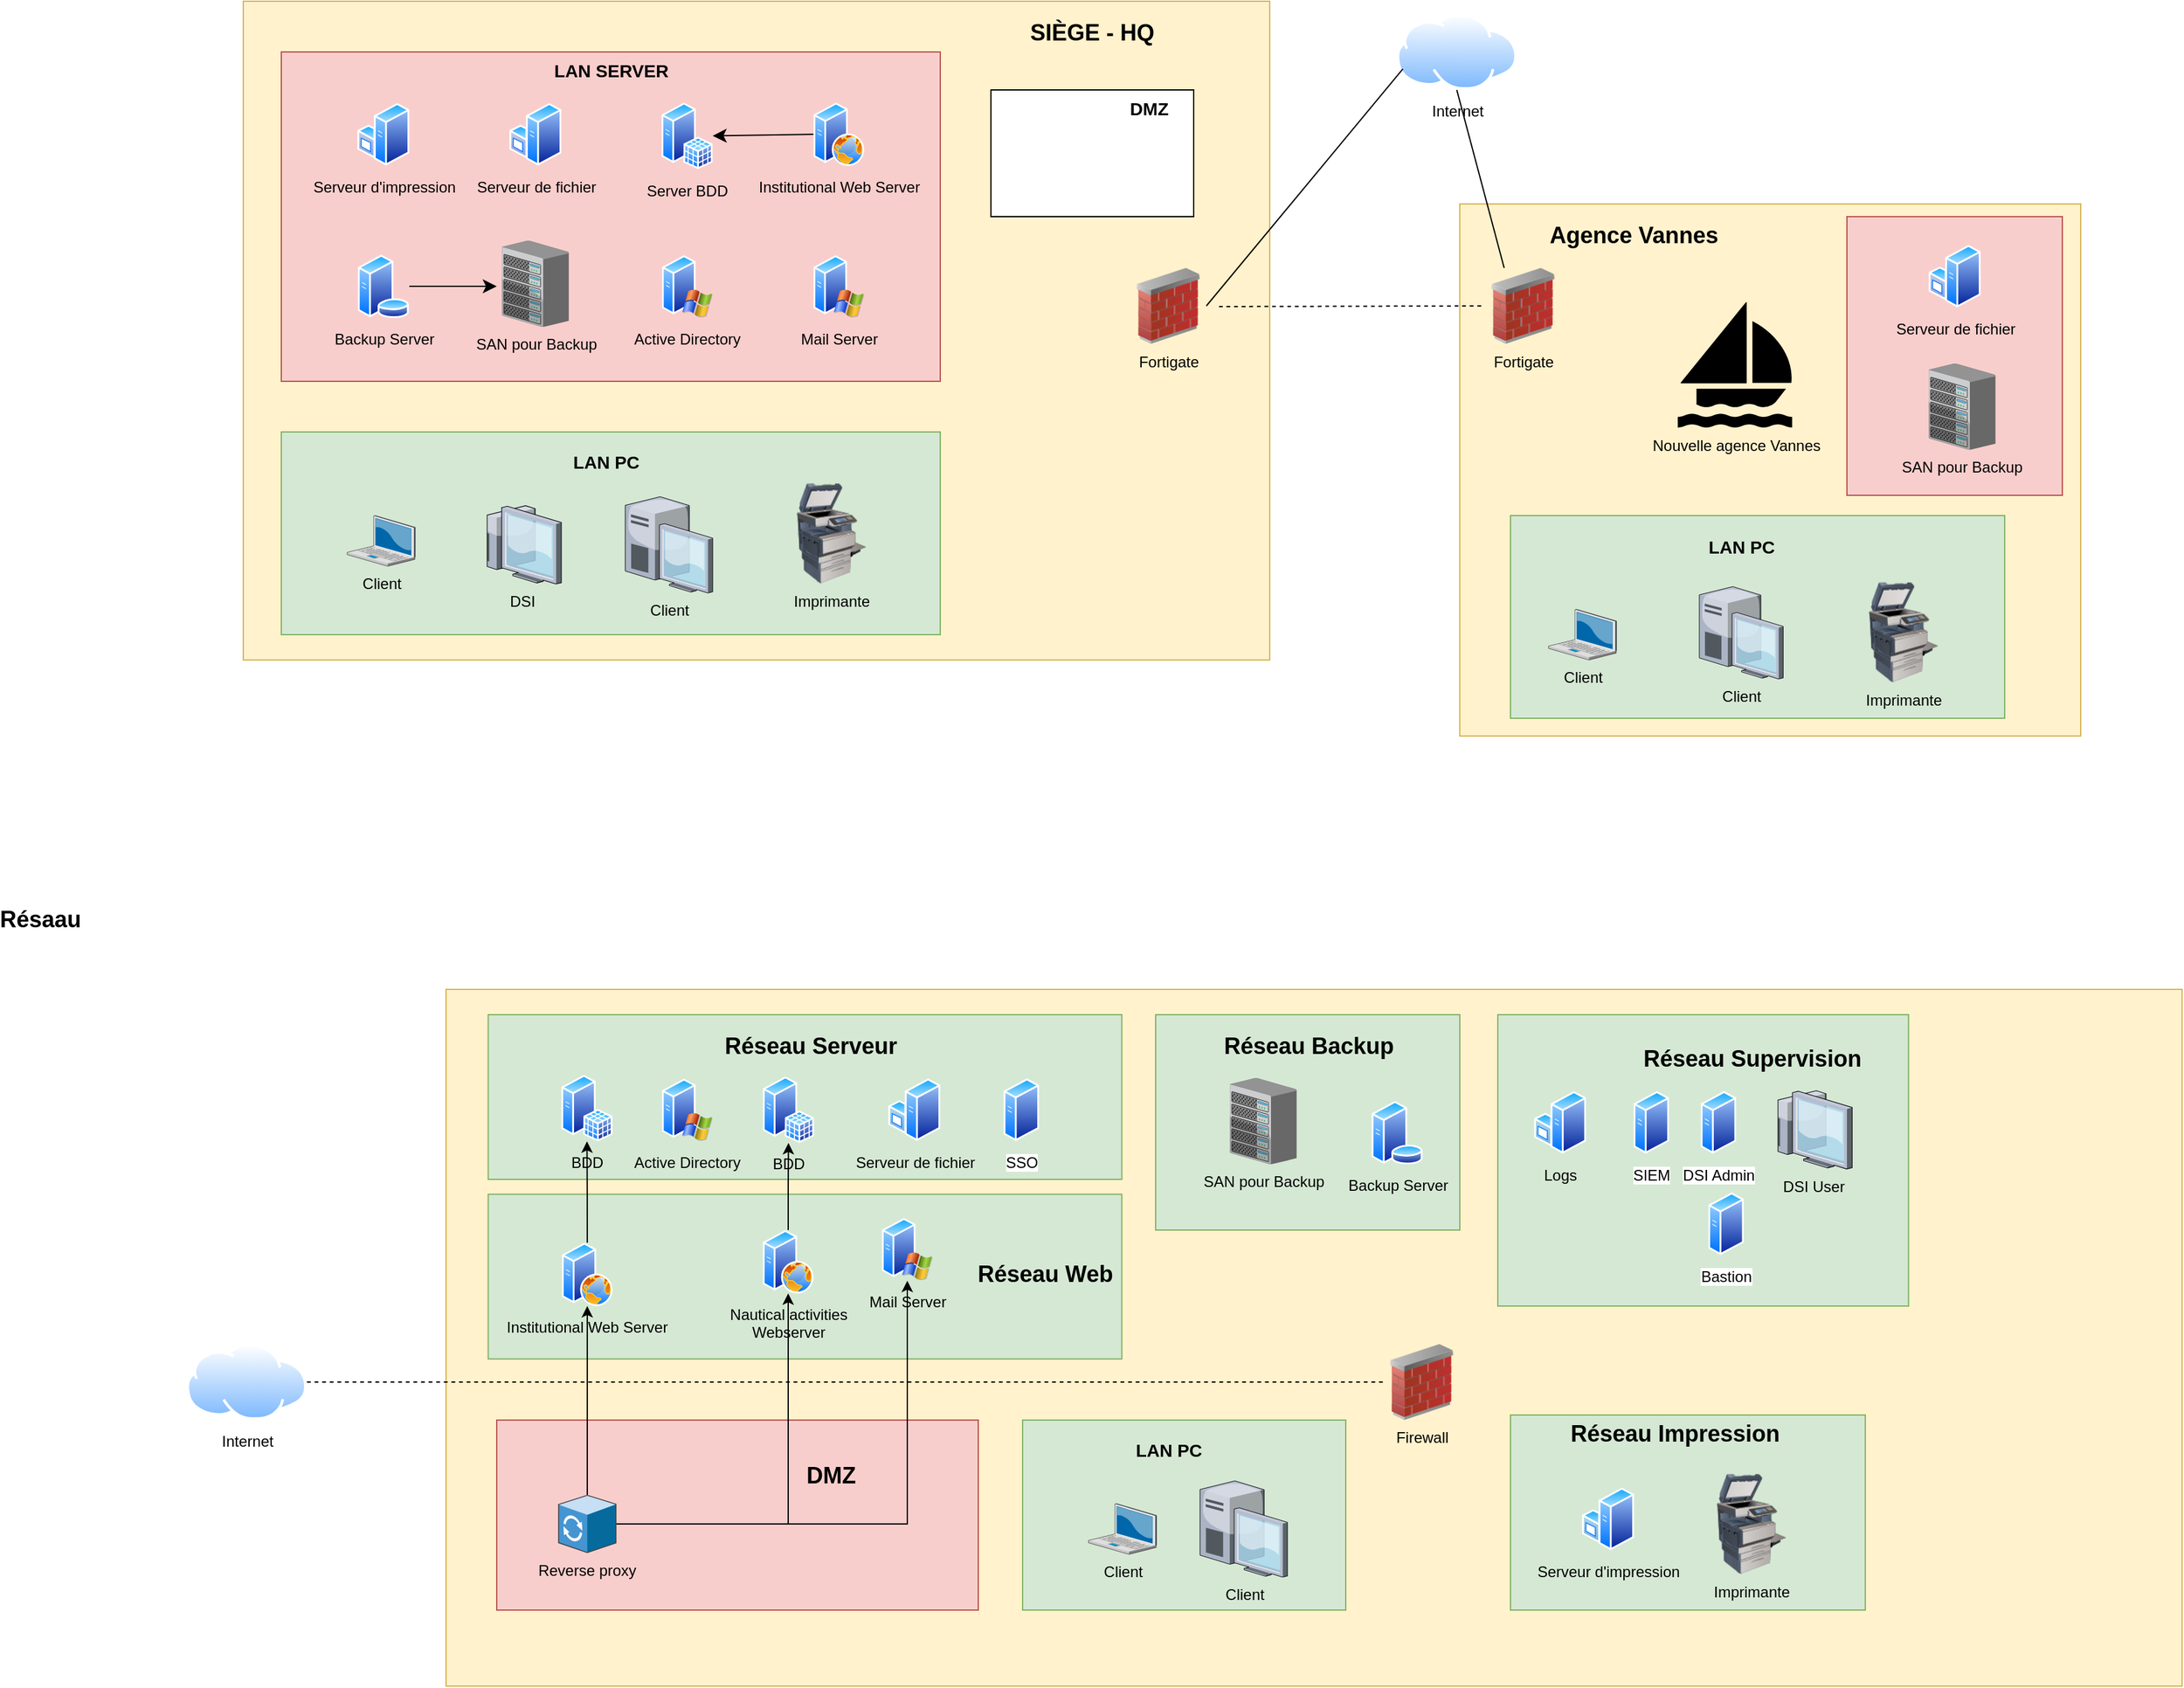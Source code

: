 <mxfile version="26.1.1">
  <diagram name="Page-1" id="sl0Z7fPfuQKRQQ2DEkUn">
    <mxGraphModel dx="2514" dy="2094" grid="1" gridSize="10" guides="1" tooltips="1" connect="1" arrows="1" fold="1" page="1" pageScale="1" pageWidth="827" pageHeight="1169" math="0" shadow="0">
      <root>
        <mxCell id="0" />
        <mxCell id="1" parent="0" />
        <mxCell id="iEDo4Cskuz566fupXp4_-1" value="" style="verticalLabelPosition=bottom;verticalAlign=top;html=1;shape=mxgraph.basic.rect;fillColor2=none;strokeWidth=1;size=20;indent=5;fillColor=#fff2cc;strokeColor=#d6b656;" vertex="1" parent="1">
          <mxGeometry x="910" y="120" width="490" height="420" as="geometry" />
        </mxCell>
        <mxCell id="iEDo4Cskuz566fupXp4_-2" value="" style="verticalLabelPosition=bottom;verticalAlign=top;html=1;shape=mxgraph.basic.rect;fillColor2=none;strokeWidth=1;size=20;indent=5;fillColor=#fff2cc;strokeColor=#d6b656;" vertex="1" parent="1">
          <mxGeometry x="-50" y="-40" width="810" height="520" as="geometry" />
        </mxCell>
        <mxCell id="iEDo4Cskuz566fupXp4_-3" value="" style="verticalLabelPosition=bottom;verticalAlign=top;html=1;shape=mxgraph.basic.rect;fillColor2=none;strokeWidth=1;size=20;indent=5;fillColor=#d5e8d4;strokeColor=#82b366;" vertex="1" parent="1">
          <mxGeometry x="-20" y="300" width="520" height="160" as="geometry" />
        </mxCell>
        <mxCell id="iEDo4Cskuz566fupXp4_-4" value="" style="verticalLabelPosition=bottom;verticalAlign=top;html=1;shape=mxgraph.basic.rect;fillColor2=none;strokeWidth=1;size=20;indent=5;fillColor=#f8cecc;strokeColor=#b85450;" vertex="1" parent="1">
          <mxGeometry x="-20" width="520" height="260" as="geometry" />
        </mxCell>
        <mxCell id="iEDo4Cskuz566fupXp4_-5" value="Active Directory" style="image;aspect=fixed;perimeter=ellipsePerimeter;html=1;align=center;shadow=0;dashed=0;spacingTop=3;image=img/lib/active_directory/windows_server_2.svg;labelBackgroundColor=none;" vertex="1" parent="1">
          <mxGeometry x="280.43" y="160" width="40" height="50" as="geometry" />
        </mxCell>
        <mxCell id="iEDo4Cskuz566fupXp4_-6" value="Institutional Web Server" style="image;aspect=fixed;perimeter=ellipsePerimeter;html=1;align=center;shadow=0;dashed=0;spacingTop=3;image=img/lib/active_directory/web_server.svg;labelBackgroundColor=none;" vertex="1" parent="1">
          <mxGeometry x="400" y="40" width="40" height="50" as="geometry" />
        </mxCell>
        <mxCell id="iEDo4Cskuz566fupXp4_-7" value="Server BDD" style="image;aspect=fixed;perimeter=ellipsePerimeter;html=1;align=center;shadow=0;dashed=0;spacingTop=3;image=img/lib/active_directory/sql_server.svg;labelBackgroundColor=none;" vertex="1" parent="1">
          <mxGeometry x="280" y="40" width="40.43" height="52.5" as="geometry" />
        </mxCell>
        <mxCell id="iEDo4Cskuz566fupXp4_-8" value="Serveur de fichier" style="image;aspect=fixed;perimeter=ellipsePerimeter;html=1;align=center;shadow=0;dashed=0;spacingTop=3;image=img/lib/active_directory/windows_server.svg;labelBackgroundColor=none;" vertex="1" parent="1">
          <mxGeometry x="160" y="40" width="41" height="50" as="geometry" />
        </mxCell>
        <mxCell id="iEDo4Cskuz566fupXp4_-9" value="Serveur d&#39;impression" style="image;aspect=fixed;perimeter=ellipsePerimeter;html=1;align=center;shadow=0;dashed=0;spacingTop=3;image=img/lib/active_directory/windows_server.svg;labelBackgroundColor=none;" vertex="1" parent="1">
          <mxGeometry x="40" y="40" width="41" height="50" as="geometry" />
        </mxCell>
        <mxCell id="iEDo4Cskuz566fupXp4_-10" value="&lt;span&gt;Backup Server&lt;/span&gt;" style="image;aspect=fixed;perimeter=ellipsePerimeter;html=1;align=center;shadow=0;dashed=0;spacingTop=3;image=img/lib/active_directory/database_server.svg;labelBackgroundColor=none;" vertex="1" parent="1">
          <mxGeometry x="40" y="160" width="41" height="50" as="geometry" />
        </mxCell>
        <mxCell id="iEDo4Cskuz566fupXp4_-11" value="Imprimante" style="image;html=1;image=img/lib/clip_art/computers/Printer_Commercial_128x128.png;labelBackgroundColor=none;" vertex="1" parent="1">
          <mxGeometry x="374" y="340" width="80" height="80" as="geometry" />
        </mxCell>
        <mxCell id="iEDo4Cskuz566fupXp4_-12" value="Fortigate" style="image;html=1;image=img/lib/clip_art/networking/Firewall_02_128x128.png;labelBackgroundColor=none;" vertex="1" parent="1">
          <mxGeometry x="650" y="170.5" width="60" height="60" as="geometry" />
        </mxCell>
        <mxCell id="iEDo4Cskuz566fupXp4_-13" value="Internet" style="image;aspect=fixed;perimeter=ellipsePerimeter;html=1;align=center;shadow=0;dashed=0;spacingTop=3;image=img/lib/active_directory/internet_cloud.svg;" vertex="1" parent="1">
          <mxGeometry x="860" y="-30" width="95.24" height="60" as="geometry" />
        </mxCell>
        <mxCell id="iEDo4Cskuz566fupXp4_-14" value="Nouvelle agence Vannes" style="shape=mxgraph.signs.sports.sail_boat;html=1;pointerEvents=1;fillColor=#000000;strokeColor=none;verticalLabelPosition=bottom;verticalAlign=top;align=center;" vertex="1" parent="1">
          <mxGeometry x="1082" y="197.5" width="92" height="99" as="geometry" />
        </mxCell>
        <mxCell id="iEDo4Cskuz566fupXp4_-15" value="Mail Server" style="image;aspect=fixed;perimeter=ellipsePerimeter;html=1;align=center;shadow=0;dashed=0;spacingTop=3;image=img/lib/active_directory/windows_server_2.svg;labelBackgroundColor=none;" vertex="1" parent="1">
          <mxGeometry x="400" y="160" width="40" height="50" as="geometry" />
        </mxCell>
        <mxCell id="iEDo4Cskuz566fupXp4_-16" value="Client" style="verticalLabelPosition=bottom;sketch=0;aspect=fixed;html=1;verticalAlign=top;strokeColor=none;align=center;outlineConnect=0;shape=mxgraph.citrix.laptop_2;labelBackgroundColor=none;" vertex="1" parent="1">
          <mxGeometry x="32" y="366" width="53.64" height="40" as="geometry" />
        </mxCell>
        <mxCell id="iEDo4Cskuz566fupXp4_-17" value="&lt;h3&gt;LAN SERVER&lt;/h3&gt;" style="text;html=1;align=center;verticalAlign=middle;whiteSpace=wrap;rounded=0;" vertex="1" parent="1">
          <mxGeometry x="191.43" width="98.57" height="30" as="geometry" />
        </mxCell>
        <mxCell id="iEDo4Cskuz566fupXp4_-18" value="&lt;h3&gt;LAN PC&lt;/h3&gt;" style="text;html=1;align=center;verticalAlign=middle;whiteSpace=wrap;rounded=0;" vertex="1" parent="1">
          <mxGeometry x="193.68" y="309" width="84.5" height="30" as="geometry" />
        </mxCell>
        <mxCell id="iEDo4Cskuz566fupXp4_-19" value="&lt;h2&gt;SIÈGE - HQ&lt;/h2&gt;" style="text;html=1;align=center;verticalAlign=middle;whiteSpace=wrap;rounded=0;" vertex="1" parent="1">
          <mxGeometry x="565" y="-30" width="110" height="30" as="geometry" />
        </mxCell>
        <mxCell id="iEDo4Cskuz566fupXp4_-20" value="" style="endArrow=classic;html=1;rounded=0;fontSize=12;startSize=8;endSize=8;curved=1;exitX=1;exitY=0.5;exitDx=0;exitDy=0;" edge="1" parent="1" source="iEDo4Cskuz566fupXp4_-10">
          <mxGeometry width="50" height="50" relative="1" as="geometry">
            <mxPoint x="490" y="280" as="sourcePoint" />
            <mxPoint x="150" y="185" as="targetPoint" />
          </mxGeometry>
        </mxCell>
        <mxCell id="iEDo4Cskuz566fupXp4_-21" value="" style="endArrow=classic;html=1;rounded=0;fontSize=12;startSize=8;endSize=8;curved=1;exitX=0;exitY=0.5;exitDx=0;exitDy=0;entryX=1;entryY=0.5;entryDx=0;entryDy=0;" edge="1" parent="1" source="iEDo4Cskuz566fupXp4_-6" target="iEDo4Cskuz566fupXp4_-7">
          <mxGeometry width="50" height="50" relative="1" as="geometry">
            <mxPoint x="490" y="280" as="sourcePoint" />
            <mxPoint x="540" y="230" as="targetPoint" />
          </mxGeometry>
        </mxCell>
        <mxCell id="iEDo4Cskuz566fupXp4_-22" value="DSI" style="verticalLabelPosition=bottom;sketch=0;aspect=fixed;html=1;verticalAlign=top;strokeColor=none;align=center;outlineConnect=0;shape=mxgraph.citrix.thin_client;" vertex="1" parent="1">
          <mxGeometry x="139.2" y="358.2" width="61.8" height="61.8" as="geometry" />
        </mxCell>
        <mxCell id="iEDo4Cskuz566fupXp4_-23" value="Client" style="verticalLabelPosition=bottom;sketch=0;aspect=fixed;html=1;verticalAlign=top;strokeColor=none;align=center;outlineConnect=0;shape=mxgraph.citrix.desktop;" vertex="1" parent="1">
          <mxGeometry x="251.43" y="351.11" width="69" height="75.98" as="geometry" />
        </mxCell>
        <mxCell id="iEDo4Cskuz566fupXp4_-24" value="SAN pour Backup" style="verticalLabelPosition=bottom;sketch=0;aspect=fixed;html=1;verticalAlign=top;strokeColor=none;align=center;outlineConnect=0;shape=mxgraph.citrix.chassis;" vertex="1" parent="1">
          <mxGeometry x="154.13" y="149" width="52.74" height="68.09" as="geometry" />
        </mxCell>
        <mxCell id="iEDo4Cskuz566fupXp4_-25" value="" style="endArrow=none;html=1;rounded=0;fontSize=12;startSize=8;endSize=8;curved=1;entryX=0;entryY=0.75;entryDx=0;entryDy=0;exitX=1;exitY=0.5;exitDx=0;exitDy=0;" edge="1" parent="1" source="iEDo4Cskuz566fupXp4_-12" target="iEDo4Cskuz566fupXp4_-13">
          <mxGeometry width="50" height="50" relative="1" as="geometry">
            <mxPoint x="580" y="210" as="sourcePoint" />
            <mxPoint x="630" y="160" as="targetPoint" />
          </mxGeometry>
        </mxCell>
        <mxCell id="iEDo4Cskuz566fupXp4_-26" value="Fortigate" style="image;html=1;image=img/lib/clip_art/networking/Firewall_02_128x128.png;labelBackgroundColor=none;" vertex="1" parent="1">
          <mxGeometry x="930" y="170.5" width="60" height="60" as="geometry" />
        </mxCell>
        <mxCell id="iEDo4Cskuz566fupXp4_-27" value="" style="endArrow=none;html=1;rounded=0;fontSize=12;startSize=8;endSize=8;curved=1;entryX=0.5;entryY=1;entryDx=0;entryDy=0;exitX=0.25;exitY=0;exitDx=0;exitDy=0;" edge="1" parent="1" source="iEDo4Cskuz566fupXp4_-26" target="iEDo4Cskuz566fupXp4_-13">
          <mxGeometry width="50" height="50" relative="1" as="geometry">
            <mxPoint x="950" y="210" as="sourcePoint" />
            <mxPoint x="1000" y="160" as="targetPoint" />
          </mxGeometry>
        </mxCell>
        <mxCell id="iEDo4Cskuz566fupXp4_-28" value="" style="endArrow=none;dashed=1;html=1;rounded=0;fontSize=12;startSize=8;endSize=8;curved=1;entryX=0;entryY=0.5;entryDx=0;entryDy=0;" edge="1" parent="1" target="iEDo4Cskuz566fupXp4_-26">
          <mxGeometry width="50" height="50" relative="1" as="geometry">
            <mxPoint x="720" y="201" as="sourcePoint" />
            <mxPoint x="810" y="160" as="targetPoint" />
          </mxGeometry>
        </mxCell>
        <mxCell id="iEDo4Cskuz566fupXp4_-29" value="&lt;h2&gt;Agence Vannes&lt;/h2&gt;" style="text;html=1;align=center;verticalAlign=middle;whiteSpace=wrap;rounded=0;" vertex="1" parent="1">
          <mxGeometry x="955.24" y="130" width="184.76" height="30" as="geometry" />
        </mxCell>
        <mxCell id="iEDo4Cskuz566fupXp4_-30" value="" style="rounded=0;whiteSpace=wrap;html=1;" vertex="1" parent="1">
          <mxGeometry x="540" y="30" width="160" height="100" as="geometry" />
        </mxCell>
        <mxCell id="iEDo4Cskuz566fupXp4_-31" value="&lt;h3&gt;DMZ&lt;/h3&gt;" style="text;html=1;align=center;verticalAlign=middle;whiteSpace=wrap;rounded=0;" vertex="1" parent="1">
          <mxGeometry x="630" y="30" width="70" height="30" as="geometry" />
        </mxCell>
        <mxCell id="iEDo4Cskuz566fupXp4_-32" value="" style="verticalLabelPosition=bottom;verticalAlign=top;html=1;shape=mxgraph.basic.rect;fillColor2=none;strokeWidth=1;size=20;indent=5;fillColor=#d5e8d4;strokeColor=#82b366;" vertex="1" parent="1">
          <mxGeometry x="950" y="366" width="390" height="160" as="geometry" />
        </mxCell>
        <mxCell id="iEDo4Cskuz566fupXp4_-33" value="" style="verticalLabelPosition=bottom;verticalAlign=top;html=1;shape=mxgraph.basic.rect;fillColor2=none;strokeWidth=1;size=20;indent=5;fillColor=#f8cecc;strokeColor=#b85450;" vertex="1" parent="1">
          <mxGeometry x="1215.5" y="130" width="170" height="220" as="geometry" />
        </mxCell>
        <mxCell id="iEDo4Cskuz566fupXp4_-34" value="SAN pour Backup" style="verticalLabelPosition=bottom;sketch=0;aspect=fixed;html=1;verticalAlign=top;strokeColor=none;align=center;outlineConnect=0;shape=mxgraph.citrix.chassis;" vertex="1" parent="1">
          <mxGeometry x="1280" y="246" width="52.74" height="68.09" as="geometry" />
        </mxCell>
        <mxCell id="iEDo4Cskuz566fupXp4_-35" value="Client" style="verticalLabelPosition=bottom;sketch=0;aspect=fixed;html=1;verticalAlign=top;strokeColor=none;align=center;outlineConnect=0;shape=mxgraph.citrix.laptop_2;labelBackgroundColor=none;" vertex="1" parent="1">
          <mxGeometry x="980" y="440" width="53.64" height="40" as="geometry" />
        </mxCell>
        <mxCell id="iEDo4Cskuz566fupXp4_-36" value="Client" style="verticalLabelPosition=bottom;sketch=0;aspect=fixed;html=1;verticalAlign=top;strokeColor=none;align=center;outlineConnect=0;shape=mxgraph.citrix.desktop;" vertex="1" parent="1">
          <mxGeometry x="1099" y="422.09" width="66.21" height="72.91" as="geometry" />
        </mxCell>
        <mxCell id="iEDo4Cskuz566fupXp4_-37" value="Imprimante" style="image;html=1;image=img/lib/clip_art/computers/Printer_Commercial_128x128.png;labelBackgroundColor=none;" vertex="1" parent="1">
          <mxGeometry x="1220" y="418.09" width="80" height="80" as="geometry" />
        </mxCell>
        <mxCell id="iEDo4Cskuz566fupXp4_-38" value="Serveur de fichier" style="image;aspect=fixed;perimeter=ellipsePerimeter;html=1;align=center;shadow=0;dashed=0;spacingTop=3;image=img/lib/active_directory/windows_server.svg;labelBackgroundColor=none;" vertex="1" parent="1">
          <mxGeometry x="1280" y="152" width="41" height="50" as="geometry" />
        </mxCell>
        <mxCell id="iEDo4Cskuz566fupXp4_-39" value="&lt;h3&gt;LAN PC&lt;/h3&gt;" style="text;html=1;align=center;verticalAlign=middle;whiteSpace=wrap;rounded=0;" vertex="1" parent="1">
          <mxGeometry x="1089.86" y="376" width="84.5" height="30" as="geometry" />
        </mxCell>
        <mxCell id="iEDo4Cskuz566fupXp4_-40" value="" style="verticalLabelPosition=bottom;verticalAlign=top;html=1;shape=mxgraph.basic.rect;fillColor2=none;strokeWidth=1;size=20;indent=5;fillColor=#fff2cc;strokeColor=#d6b656;" vertex="1" parent="1">
          <mxGeometry x="110" y="740" width="1370" height="550" as="geometry" />
        </mxCell>
        <mxCell id="iEDo4Cskuz566fupXp4_-43" style="edgeStyle=orthogonalEdgeStyle;rounded=0;orthogonalLoop=1;jettySize=auto;html=1;endArrow=none;startFill=0;dashed=1;" edge="1" parent="1" source="iEDo4Cskuz566fupXp4_-41" target="iEDo4Cskuz566fupXp4_-42">
          <mxGeometry relative="1" as="geometry" />
        </mxCell>
        <mxCell id="iEDo4Cskuz566fupXp4_-41" value="Internet" style="image;aspect=fixed;perimeter=ellipsePerimeter;html=1;align=center;shadow=0;dashed=0;spacingTop=3;image=img/lib/active_directory/internet_cloud.svg;" vertex="1" parent="1">
          <mxGeometry x="-95" y="1020" width="95.24" height="60" as="geometry" />
        </mxCell>
        <mxCell id="iEDo4Cskuz566fupXp4_-42" value="Firewall" style="image;html=1;image=img/lib/clip_art/networking/Firewall_02_128x128.png;labelBackgroundColor=none;" vertex="1" parent="1">
          <mxGeometry x="850" y="1020" width="60" height="60" as="geometry" />
        </mxCell>
        <mxCell id="iEDo4Cskuz566fupXp4_-44" value="" style="verticalLabelPosition=bottom;verticalAlign=top;html=1;shape=mxgraph.basic.rect;fillColor2=none;strokeWidth=1;size=20;indent=5;fillColor=#d5e8d4;strokeColor=#82b366;" vertex="1" parent="1">
          <mxGeometry x="143.28" y="760" width="500" height="130" as="geometry" />
        </mxCell>
        <mxCell id="iEDo4Cskuz566fupXp4_-45" value="&lt;h2&gt;Résaau&lt;/h2&gt;" style="text;html=1;align=center;verticalAlign=middle;whiteSpace=wrap;rounded=0;" vertex="1" parent="1">
          <mxGeometry x="-240" y="670" width="60" height="30" as="geometry" />
        </mxCell>
        <mxCell id="iEDo4Cskuz566fupXp4_-46" value="&lt;h2&gt;Réseau Serveur&lt;/h2&gt;" style="text;html=1;align=center;verticalAlign=middle;whiteSpace=wrap;rounded=0;" vertex="1" parent="1">
          <mxGeometry x="278.18" y="770" width="240" height="30" as="geometry" />
        </mxCell>
        <mxCell id="iEDo4Cskuz566fupXp4_-49" value="Active Directory" style="image;aspect=fixed;perimeter=ellipsePerimeter;html=1;align=center;shadow=0;dashed=0;spacingTop=3;image=img/lib/active_directory/windows_server_2.svg;labelBackgroundColor=none;" vertex="1" parent="1">
          <mxGeometry x="280.43" y="810" width="40" height="50" as="geometry" />
        </mxCell>
        <mxCell id="iEDo4Cskuz566fupXp4_-57" value="" style="verticalLabelPosition=bottom;verticalAlign=top;html=1;shape=mxgraph.basic.rect;fillColor2=none;strokeWidth=1;size=20;indent=5;fillColor=#d5e8d4;strokeColor=#82b366;" vertex="1" parent="1">
          <mxGeometry x="670" y="760" width="240" height="170" as="geometry" />
        </mxCell>
        <mxCell id="iEDo4Cskuz566fupXp4_-50" value="BDD" style="image;aspect=fixed;perimeter=ellipsePerimeter;html=1;align=center;shadow=0;dashed=0;spacingTop=3;image=img/lib/active_directory/sql_server.svg;labelBackgroundColor=none;" vertex="1" parent="1">
          <mxGeometry x="201" y="807.5" width="40.43" height="52.5" as="geometry" />
        </mxCell>
        <mxCell id="iEDo4Cskuz566fupXp4_-59" value="" style="verticalLabelPosition=bottom;verticalAlign=top;html=1;shape=mxgraph.basic.rect;fillColor2=none;strokeWidth=1;size=20;indent=5;fillColor=#d5e8d4;strokeColor=#82b366;" vertex="1" parent="1">
          <mxGeometry x="940" y="760" width="324.13" height="230" as="geometry" />
        </mxCell>
        <mxCell id="iEDo4Cskuz566fupXp4_-53" value="Serveur de fichier" style="image;aspect=fixed;perimeter=ellipsePerimeter;html=1;align=center;shadow=0;dashed=0;spacingTop=3;image=img/lib/active_directory/windows_server.svg;labelBackgroundColor=none;" vertex="1" parent="1">
          <mxGeometry x="459" y="810" width="41" height="50" as="geometry" />
        </mxCell>
        <mxCell id="iEDo4Cskuz566fupXp4_-54" value="&lt;span&gt;SSO&lt;/span&gt;" style="image;aspect=fixed;perimeter=ellipsePerimeter;html=1;align=center;shadow=0;dashed=0;spacingTop=3;image=img/lib/active_directory/generic_server.svg;" vertex="1" parent="1">
          <mxGeometry x="550" y="810" width="28.0" height="50" as="geometry" />
        </mxCell>
        <mxCell id="iEDo4Cskuz566fupXp4_-58" value="&lt;h2&gt;Réseau Backup&lt;/h2&gt;" style="text;html=1;align=center;verticalAlign=middle;whiteSpace=wrap;rounded=0;" vertex="1" parent="1">
          <mxGeometry x="670.64" y="770" width="240" height="30" as="geometry" />
        </mxCell>
        <mxCell id="iEDo4Cskuz566fupXp4_-62" value="&lt;h2&gt;Réseau Supervision&lt;/h2&gt;" style="text;html=1;align=center;verticalAlign=middle;whiteSpace=wrap;rounded=0;" vertex="1" parent="1">
          <mxGeometry x="1020.5" y="780" width="240" height="30" as="geometry" />
        </mxCell>
        <mxCell id="iEDo4Cskuz566fupXp4_-64" value="Logs" style="image;aspect=fixed;perimeter=ellipsePerimeter;html=1;align=center;shadow=0;dashed=0;spacingTop=3;image=img/lib/active_directory/windows_server.svg;labelBackgroundColor=none;" vertex="1" parent="1">
          <mxGeometry x="968.63" y="820" width="41" height="50" as="geometry" />
        </mxCell>
        <mxCell id="iEDo4Cskuz566fupXp4_-65" value="&lt;span&gt;SIEM&lt;/span&gt;" style="image;aspect=fixed;perimeter=ellipsePerimeter;html=1;align=center;shadow=0;dashed=0;spacingTop=3;image=img/lib/active_directory/generic_server.svg;" vertex="1" parent="1">
          <mxGeometry x="1047.13" y="820" width="28.0" height="50" as="geometry" />
        </mxCell>
        <mxCell id="iEDo4Cskuz566fupXp4_-67" value="SAN pour Backup" style="verticalLabelPosition=bottom;sketch=0;aspect=fixed;html=1;verticalAlign=top;strokeColor=none;align=center;outlineConnect=0;shape=mxgraph.citrix.chassis;" vertex="1" parent="1">
          <mxGeometry x="728.5" y="810" width="52.74" height="68.09" as="geometry" />
        </mxCell>
        <mxCell id="iEDo4Cskuz566fupXp4_-68" value="&lt;span&gt;Backup Server&lt;/span&gt;" style="image;aspect=fixed;perimeter=ellipsePerimeter;html=1;align=center;shadow=0;dashed=0;spacingTop=3;image=img/lib/active_directory/database_server.svg;labelBackgroundColor=none;" vertex="1" parent="1">
          <mxGeometry x="840" y="828.09" width="41" height="50" as="geometry" />
        </mxCell>
        <mxCell id="iEDo4Cskuz566fupXp4_-69" value="" style="verticalLabelPosition=bottom;verticalAlign=top;html=1;shape=mxgraph.basic.rect;fillColor2=none;strokeWidth=1;size=20;indent=5;fillColor=#f8cecc;strokeColor=#b85450;" vertex="1" parent="1">
          <mxGeometry x="150" y="1080" width="380" height="150" as="geometry" />
        </mxCell>
        <mxCell id="iEDo4Cskuz566fupXp4_-106" value="" style="verticalLabelPosition=bottom;verticalAlign=top;html=1;shape=mxgraph.basic.rect;fillColor2=none;strokeWidth=1;size=20;indent=5;fillColor=#d5e8d4;strokeColor=#82b366;" vertex="1" parent="1">
          <mxGeometry x="143.28" y="901.8" width="500" height="130" as="geometry" />
        </mxCell>
        <mxCell id="iEDo4Cskuz566fupXp4_-70" value="&lt;h2&gt;DMZ&lt;/h2&gt;" style="text;html=1;align=center;verticalAlign=middle;whiteSpace=wrap;rounded=0;" vertex="1" parent="1">
          <mxGeometry x="384" y="1109" width="60" height="30" as="geometry" />
        </mxCell>
        <mxCell id="iEDo4Cskuz566fupXp4_-83" style="edgeStyle=orthogonalEdgeStyle;rounded=0;orthogonalLoop=1;jettySize=auto;html=1;" edge="1" parent="1" source="iEDo4Cskuz566fupXp4_-71" target="iEDo4Cskuz566fupXp4_-50">
          <mxGeometry relative="1" as="geometry" />
        </mxCell>
        <mxCell id="iEDo4Cskuz566fupXp4_-71" value="Institutional Web Server" style="image;aspect=fixed;perimeter=ellipsePerimeter;html=1;align=center;shadow=0;dashed=0;spacingTop=3;image=img/lib/active_directory/web_server.svg;labelBackgroundColor=none;" vertex="1" parent="1">
          <mxGeometry x="201.43" y="940" width="40" height="50" as="geometry" />
        </mxCell>
        <mxCell id="iEDo4Cskuz566fupXp4_-75" value="" style="edgeStyle=orthogonalEdgeStyle;rounded=0;orthogonalLoop=1;jettySize=auto;html=1;" edge="1" parent="1" source="iEDo4Cskuz566fupXp4_-73" target="iEDo4Cskuz566fupXp4_-74">
          <mxGeometry relative="1" as="geometry" />
        </mxCell>
        <mxCell id="iEDo4Cskuz566fupXp4_-73" value="Nautical activities&lt;div&gt;Webserver&lt;/div&gt;" style="image;aspect=fixed;perimeter=ellipsePerimeter;html=1;align=center;shadow=0;dashed=0;spacingTop=3;image=img/lib/active_directory/web_server.svg;labelBackgroundColor=none;" vertex="1" parent="1">
          <mxGeometry x="360" y="930" width="40" height="50" as="geometry" />
        </mxCell>
        <mxCell id="iEDo4Cskuz566fupXp4_-74" value="BDD" style="image;aspect=fixed;perimeter=ellipsePerimeter;html=1;align=center;shadow=0;dashed=0;spacingTop=3;image=img/lib/active_directory/sql_server.svg;labelBackgroundColor=none;" vertex="1" parent="1">
          <mxGeometry x="360" y="808.75" width="40.43" height="52.5" as="geometry" />
        </mxCell>
        <mxCell id="iEDo4Cskuz566fupXp4_-79" value="Mail Server" style="image;aspect=fixed;perimeter=ellipsePerimeter;html=1;align=center;shadow=0;dashed=0;spacingTop=3;image=img/lib/active_directory/windows_server_2.svg;labelBackgroundColor=none;" vertex="1" parent="1">
          <mxGeometry x="454" y="920" width="40" height="50" as="geometry" />
        </mxCell>
        <mxCell id="iEDo4Cskuz566fupXp4_-86" style="edgeStyle=orthogonalEdgeStyle;rounded=0;orthogonalLoop=1;jettySize=auto;html=1;" edge="1" parent="1" source="iEDo4Cskuz566fupXp4_-85" target="iEDo4Cskuz566fupXp4_-71">
          <mxGeometry relative="1" as="geometry" />
        </mxCell>
        <mxCell id="iEDo4Cskuz566fupXp4_-87" style="edgeStyle=orthogonalEdgeStyle;rounded=0;orthogonalLoop=1;jettySize=auto;html=1;" edge="1" parent="1" source="iEDo4Cskuz566fupXp4_-85" target="iEDo4Cskuz566fupXp4_-73">
          <mxGeometry relative="1" as="geometry" />
        </mxCell>
        <mxCell id="iEDo4Cskuz566fupXp4_-88" style="edgeStyle=orthogonalEdgeStyle;rounded=0;orthogonalLoop=1;jettySize=auto;html=1;" edge="1" parent="1" source="iEDo4Cskuz566fupXp4_-85" target="iEDo4Cskuz566fupXp4_-79">
          <mxGeometry relative="1" as="geometry" />
        </mxCell>
        <mxCell id="iEDo4Cskuz566fupXp4_-85" value="Reverse proxy" style="shadow=0;dashed=0;html=1;labelPosition=center;verticalLabelPosition=bottom;verticalAlign=top;align=center;outlineConnect=0;shape=mxgraph.veeam.3d.proxy;" vertex="1" parent="1">
          <mxGeometry x="198.43" y="1139" width="46" height="46" as="geometry" />
        </mxCell>
        <mxCell id="iEDo4Cskuz566fupXp4_-89" value="" style="verticalLabelPosition=bottom;verticalAlign=top;html=1;shape=mxgraph.basic.rect;fillColor2=none;strokeWidth=1;size=20;indent=5;fillColor=#d5e8d4;strokeColor=#82b366;" vertex="1" parent="1">
          <mxGeometry x="950" y="1076" width="280" height="154" as="geometry" />
        </mxCell>
        <mxCell id="iEDo4Cskuz566fupXp4_-90" value="&lt;h2&gt;Réseau Impression&lt;/h2&gt;" style="text;html=1;align=center;verticalAlign=middle;whiteSpace=wrap;rounded=0;" vertex="1" parent="1">
          <mxGeometry x="960.0" y="1076" width="240" height="30" as="geometry" />
        </mxCell>
        <mxCell id="iEDo4Cskuz566fupXp4_-91" value="Serveur d&#39;impression" style="image;aspect=fixed;perimeter=ellipsePerimeter;html=1;align=center;shadow=0;dashed=0;spacingTop=3;image=img/lib/active_directory/windows_server.svg;labelBackgroundColor=none;" vertex="1" parent="1">
          <mxGeometry x="1006.5" y="1133" width="41" height="50" as="geometry" />
        </mxCell>
        <mxCell id="iEDo4Cskuz566fupXp4_-92" value="" style="verticalLabelPosition=bottom;verticalAlign=top;html=1;shape=mxgraph.basic.rect;fillColor2=none;strokeWidth=1;size=20;indent=5;fillColor=#d5e8d4;strokeColor=#82b366;" vertex="1" parent="1">
          <mxGeometry x="565" y="1080" width="255" height="150" as="geometry" />
        </mxCell>
        <mxCell id="iEDo4Cskuz566fupXp4_-93" value="Imprimante" style="image;html=1;image=img/lib/clip_art/computers/Printer_Commercial_128x128.png;labelBackgroundColor=none;" vertex="1" parent="1">
          <mxGeometry x="1100" y="1122" width="80" height="80" as="geometry" />
        </mxCell>
        <mxCell id="iEDo4Cskuz566fupXp4_-94" value="Client" style="verticalLabelPosition=bottom;sketch=0;aspect=fixed;html=1;verticalAlign=top;strokeColor=none;align=center;outlineConnect=0;shape=mxgraph.citrix.laptop_2;labelBackgroundColor=none;" vertex="1" parent="1">
          <mxGeometry x="617" y="1146" width="53.64" height="40" as="geometry" />
        </mxCell>
        <mxCell id="iEDo4Cskuz566fupXp4_-95" value="&lt;h3&gt;LAN PC&lt;/h3&gt;" style="text;html=1;align=center;verticalAlign=middle;whiteSpace=wrap;rounded=0;" vertex="1" parent="1">
          <mxGeometry x="637.75" y="1089" width="84.5" height="30" as="geometry" />
        </mxCell>
        <mxCell id="iEDo4Cskuz566fupXp4_-97" value="Client" style="verticalLabelPosition=bottom;sketch=0;aspect=fixed;html=1;verticalAlign=top;strokeColor=none;align=center;outlineConnect=0;shape=mxgraph.citrix.desktop;" vertex="1" parent="1">
          <mxGeometry x="705.0" y="1128.01" width="69" height="75.98" as="geometry" />
        </mxCell>
        <mxCell id="iEDo4Cskuz566fupXp4_-102" value="DSI User" style="verticalLabelPosition=bottom;sketch=0;aspect=fixed;html=1;verticalAlign=top;strokeColor=none;align=center;outlineConnect=0;shape=mxgraph.citrix.thin_client;" vertex="1" parent="1">
          <mxGeometry x="1157.83" y="820.0" width="61.8" height="61.8" as="geometry" />
        </mxCell>
        <mxCell id="iEDo4Cskuz566fupXp4_-103" value="DSI Admin" style="image;aspect=fixed;perimeter=ellipsePerimeter;html=1;align=center;shadow=0;dashed=0;spacingTop=3;image=img/lib/active_directory/generic_server.svg;" vertex="1" parent="1">
          <mxGeometry x="1100.13" y="820" width="28.0" height="50" as="geometry" />
        </mxCell>
        <mxCell id="iEDo4Cskuz566fupXp4_-104" value="&lt;span&gt;Bastion&lt;/span&gt;" style="image;aspect=fixed;perimeter=ellipsePerimeter;html=1;align=center;shadow=0;dashed=0;spacingTop=3;image=img/lib/active_directory/generic_server.svg;" vertex="1" parent="1">
          <mxGeometry x="1106.13" y="900" width="28.0" height="50" as="geometry" />
        </mxCell>
        <mxCell id="iEDo4Cskuz566fupXp4_-107" value="&lt;h2&gt;Réseau Web&lt;/h2&gt;" style="text;html=1;align=center;verticalAlign=middle;whiteSpace=wrap;rounded=0;" vertex="1" parent="1">
          <mxGeometry x="523.28" y="950" width="120" height="30" as="geometry" />
        </mxCell>
      </root>
    </mxGraphModel>
  </diagram>
</mxfile>
